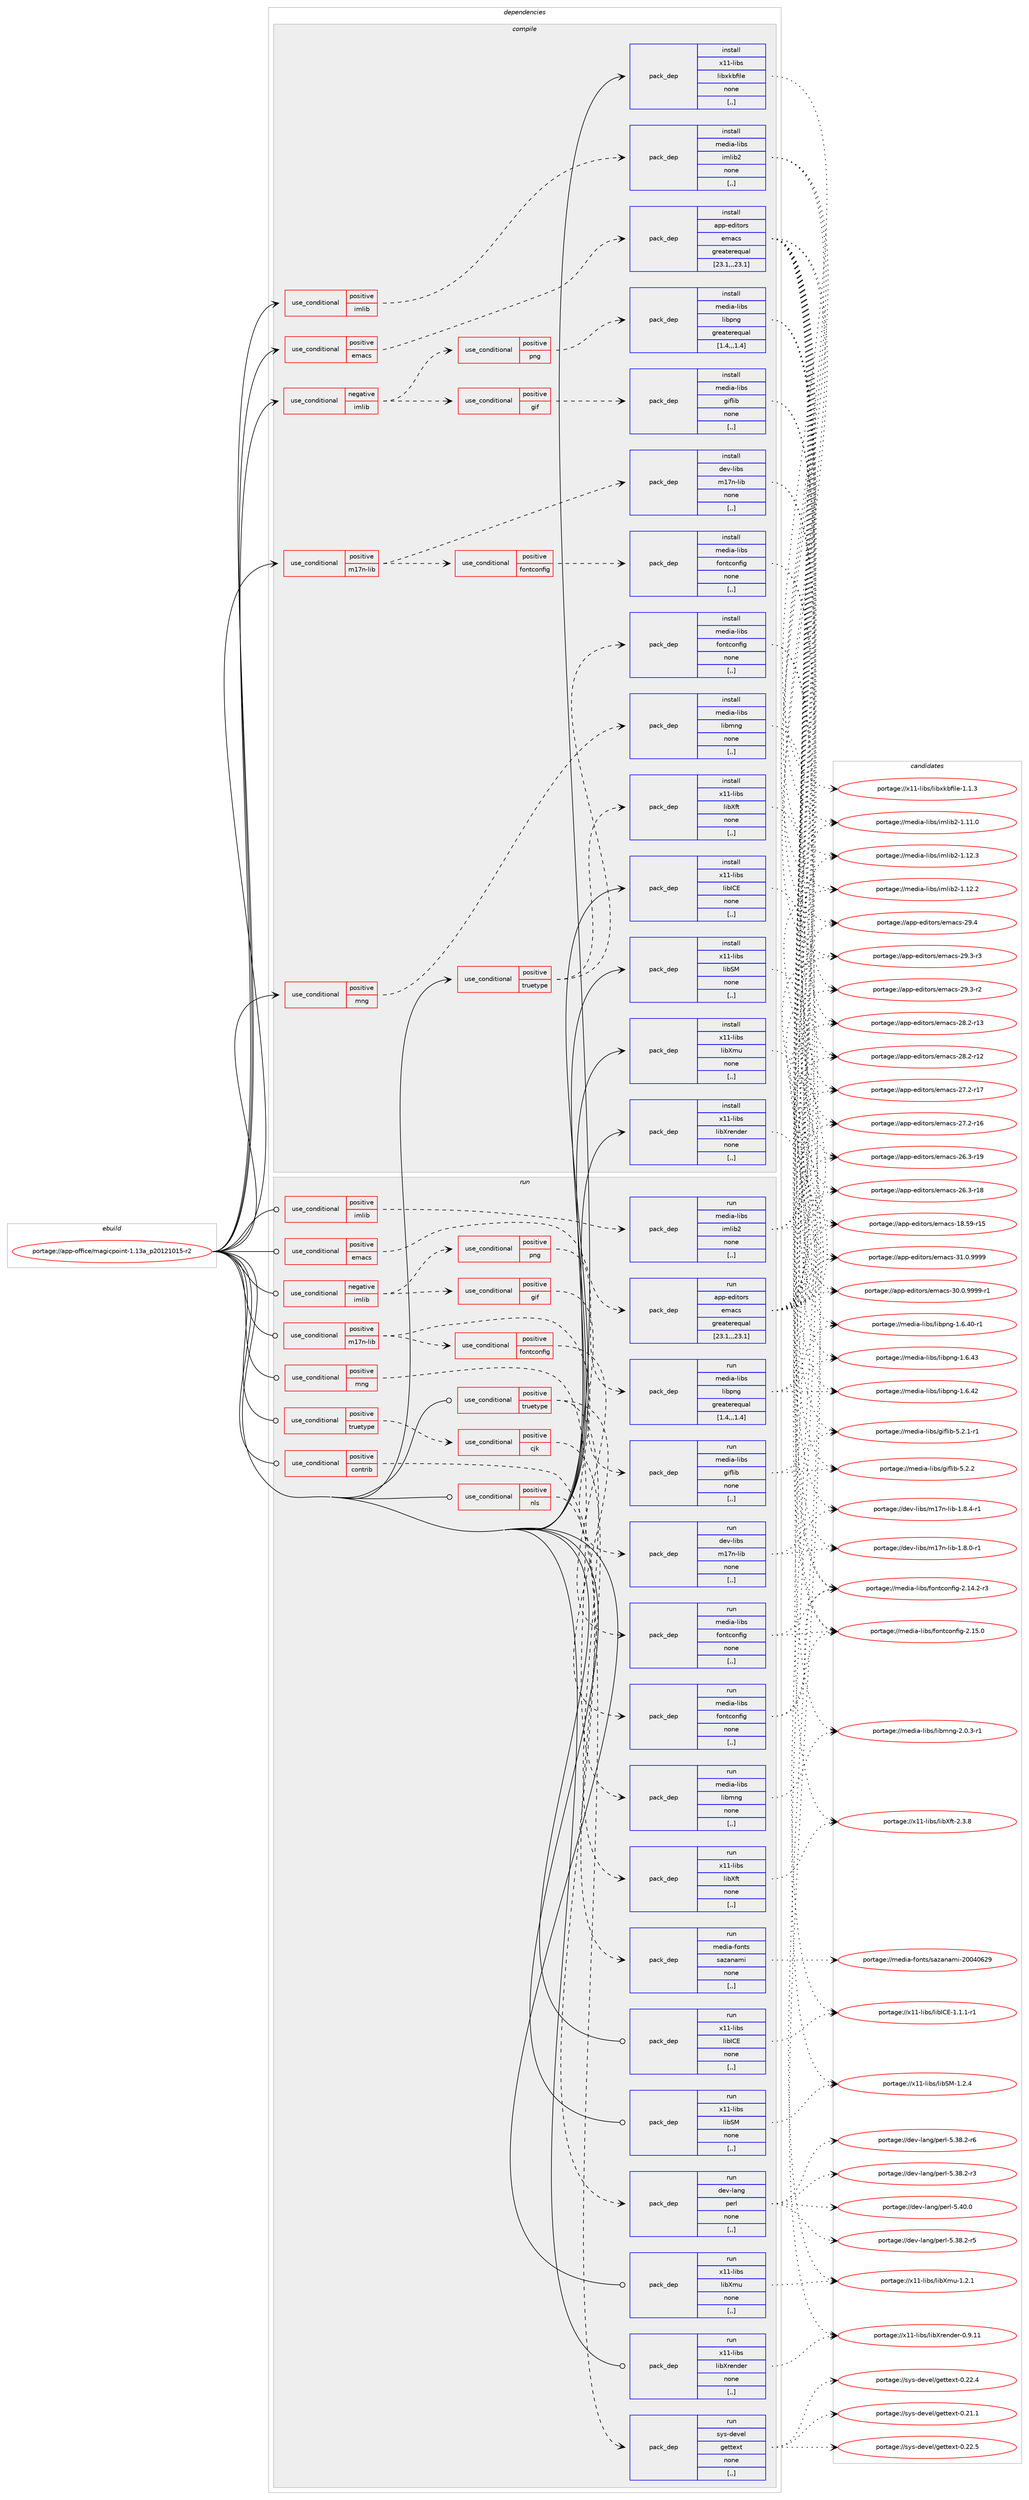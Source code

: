digraph prolog {

# *************
# Graph options
# *************

newrank=true;
concentrate=true;
compound=true;
graph [rankdir=LR,fontname=Helvetica,fontsize=10,ranksep=1.5];#, ranksep=2.5, nodesep=0.2];
edge  [arrowhead=vee];
node  [fontname=Helvetica,fontsize=10];

# **********
# The ebuild
# **********

subgraph cluster_leftcol {
color=gray;
label=<<i>ebuild</i>>;
id [label="portage://app-office/magicpoint-1.13a_p20121015-r2", color=red, width=4, href="../app-office/magicpoint-1.13a_p20121015-r2.svg"];
}

# ****************
# The dependencies
# ****************

subgraph cluster_midcol {
color=gray;
label=<<i>dependencies</i>>;
subgraph cluster_compile {
fillcolor="#eeeeee";
style=filled;
label=<<i>compile</i>>;
subgraph cond13844 {
dependency49095 [label=<<TABLE BORDER="0" CELLBORDER="1" CELLSPACING="0" CELLPADDING="4"><TR><TD ROWSPAN="3" CELLPADDING="10">use_conditional</TD></TR><TR><TD>negative</TD></TR><TR><TD>imlib</TD></TR></TABLE>>, shape=none, color=red];
subgraph cond13845 {
dependency49096 [label=<<TABLE BORDER="0" CELLBORDER="1" CELLSPACING="0" CELLPADDING="4"><TR><TD ROWSPAN="3" CELLPADDING="10">use_conditional</TD></TR><TR><TD>positive</TD></TR><TR><TD>gif</TD></TR></TABLE>>, shape=none, color=red];
subgraph pack34811 {
dependency49097 [label=<<TABLE BORDER="0" CELLBORDER="1" CELLSPACING="0" CELLPADDING="4" WIDTH="220"><TR><TD ROWSPAN="6" CELLPADDING="30">pack_dep</TD></TR><TR><TD WIDTH="110">install</TD></TR><TR><TD>media-libs</TD></TR><TR><TD>giflib</TD></TR><TR><TD>none</TD></TR><TR><TD>[,,]</TD></TR></TABLE>>, shape=none, color=blue];
}
dependency49096:e -> dependency49097:w [weight=20,style="dashed",arrowhead="vee"];
}
dependency49095:e -> dependency49096:w [weight=20,style="dashed",arrowhead="vee"];
subgraph cond13846 {
dependency49098 [label=<<TABLE BORDER="0" CELLBORDER="1" CELLSPACING="0" CELLPADDING="4"><TR><TD ROWSPAN="3" CELLPADDING="10">use_conditional</TD></TR><TR><TD>positive</TD></TR><TR><TD>png</TD></TR></TABLE>>, shape=none, color=red];
subgraph pack34812 {
dependency49099 [label=<<TABLE BORDER="0" CELLBORDER="1" CELLSPACING="0" CELLPADDING="4" WIDTH="220"><TR><TD ROWSPAN="6" CELLPADDING="30">pack_dep</TD></TR><TR><TD WIDTH="110">install</TD></TR><TR><TD>media-libs</TD></TR><TR><TD>libpng</TD></TR><TR><TD>greaterequal</TD></TR><TR><TD>[1.4,,,1.4]</TD></TR></TABLE>>, shape=none, color=blue];
}
dependency49098:e -> dependency49099:w [weight=20,style="dashed",arrowhead="vee"];
}
dependency49095:e -> dependency49098:w [weight=20,style="dashed",arrowhead="vee"];
}
id:e -> dependency49095:w [weight=20,style="solid",arrowhead="vee"];
subgraph cond13847 {
dependency49100 [label=<<TABLE BORDER="0" CELLBORDER="1" CELLSPACING="0" CELLPADDING="4"><TR><TD ROWSPAN="3" CELLPADDING="10">use_conditional</TD></TR><TR><TD>positive</TD></TR><TR><TD>emacs</TD></TR></TABLE>>, shape=none, color=red];
subgraph pack34813 {
dependency49101 [label=<<TABLE BORDER="0" CELLBORDER="1" CELLSPACING="0" CELLPADDING="4" WIDTH="220"><TR><TD ROWSPAN="6" CELLPADDING="30">pack_dep</TD></TR><TR><TD WIDTH="110">install</TD></TR><TR><TD>app-editors</TD></TR><TR><TD>emacs</TD></TR><TR><TD>greaterequal</TD></TR><TR><TD>[23.1,,,23.1]</TD></TR></TABLE>>, shape=none, color=blue];
}
dependency49100:e -> dependency49101:w [weight=20,style="dashed",arrowhead="vee"];
}
id:e -> dependency49100:w [weight=20,style="solid",arrowhead="vee"];
subgraph cond13848 {
dependency49102 [label=<<TABLE BORDER="0" CELLBORDER="1" CELLSPACING="0" CELLPADDING="4"><TR><TD ROWSPAN="3" CELLPADDING="10">use_conditional</TD></TR><TR><TD>positive</TD></TR><TR><TD>imlib</TD></TR></TABLE>>, shape=none, color=red];
subgraph pack34814 {
dependency49103 [label=<<TABLE BORDER="0" CELLBORDER="1" CELLSPACING="0" CELLPADDING="4" WIDTH="220"><TR><TD ROWSPAN="6" CELLPADDING="30">pack_dep</TD></TR><TR><TD WIDTH="110">install</TD></TR><TR><TD>media-libs</TD></TR><TR><TD>imlib2</TD></TR><TR><TD>none</TD></TR><TR><TD>[,,]</TD></TR></TABLE>>, shape=none, color=blue];
}
dependency49102:e -> dependency49103:w [weight=20,style="dashed",arrowhead="vee"];
}
id:e -> dependency49102:w [weight=20,style="solid",arrowhead="vee"];
subgraph cond13849 {
dependency49104 [label=<<TABLE BORDER="0" CELLBORDER="1" CELLSPACING="0" CELLPADDING="4"><TR><TD ROWSPAN="3" CELLPADDING="10">use_conditional</TD></TR><TR><TD>positive</TD></TR><TR><TD>m17n-lib</TD></TR></TABLE>>, shape=none, color=red];
subgraph pack34815 {
dependency49105 [label=<<TABLE BORDER="0" CELLBORDER="1" CELLSPACING="0" CELLPADDING="4" WIDTH="220"><TR><TD ROWSPAN="6" CELLPADDING="30">pack_dep</TD></TR><TR><TD WIDTH="110">install</TD></TR><TR><TD>dev-libs</TD></TR><TR><TD>m17n-lib</TD></TR><TR><TD>none</TD></TR><TR><TD>[,,]</TD></TR></TABLE>>, shape=none, color=blue];
}
dependency49104:e -> dependency49105:w [weight=20,style="dashed",arrowhead="vee"];
subgraph cond13850 {
dependency49106 [label=<<TABLE BORDER="0" CELLBORDER="1" CELLSPACING="0" CELLPADDING="4"><TR><TD ROWSPAN="3" CELLPADDING="10">use_conditional</TD></TR><TR><TD>positive</TD></TR><TR><TD>fontconfig</TD></TR></TABLE>>, shape=none, color=red];
subgraph pack34816 {
dependency49107 [label=<<TABLE BORDER="0" CELLBORDER="1" CELLSPACING="0" CELLPADDING="4" WIDTH="220"><TR><TD ROWSPAN="6" CELLPADDING="30">pack_dep</TD></TR><TR><TD WIDTH="110">install</TD></TR><TR><TD>media-libs</TD></TR><TR><TD>fontconfig</TD></TR><TR><TD>none</TD></TR><TR><TD>[,,]</TD></TR></TABLE>>, shape=none, color=blue];
}
dependency49106:e -> dependency49107:w [weight=20,style="dashed",arrowhead="vee"];
}
dependency49104:e -> dependency49106:w [weight=20,style="dashed",arrowhead="vee"];
}
id:e -> dependency49104:w [weight=20,style="solid",arrowhead="vee"];
subgraph cond13851 {
dependency49108 [label=<<TABLE BORDER="0" CELLBORDER="1" CELLSPACING="0" CELLPADDING="4"><TR><TD ROWSPAN="3" CELLPADDING="10">use_conditional</TD></TR><TR><TD>positive</TD></TR><TR><TD>mng</TD></TR></TABLE>>, shape=none, color=red];
subgraph pack34817 {
dependency49109 [label=<<TABLE BORDER="0" CELLBORDER="1" CELLSPACING="0" CELLPADDING="4" WIDTH="220"><TR><TD ROWSPAN="6" CELLPADDING="30">pack_dep</TD></TR><TR><TD WIDTH="110">install</TD></TR><TR><TD>media-libs</TD></TR><TR><TD>libmng</TD></TR><TR><TD>none</TD></TR><TR><TD>[,,]</TD></TR></TABLE>>, shape=none, color=blue];
}
dependency49108:e -> dependency49109:w [weight=20,style="dashed",arrowhead="vee"];
}
id:e -> dependency49108:w [weight=20,style="solid",arrowhead="vee"];
subgraph cond13852 {
dependency49110 [label=<<TABLE BORDER="0" CELLBORDER="1" CELLSPACING="0" CELLPADDING="4"><TR><TD ROWSPAN="3" CELLPADDING="10">use_conditional</TD></TR><TR><TD>positive</TD></TR><TR><TD>truetype</TD></TR></TABLE>>, shape=none, color=red];
subgraph pack34818 {
dependency49111 [label=<<TABLE BORDER="0" CELLBORDER="1" CELLSPACING="0" CELLPADDING="4" WIDTH="220"><TR><TD ROWSPAN="6" CELLPADDING="30">pack_dep</TD></TR><TR><TD WIDTH="110">install</TD></TR><TR><TD>x11-libs</TD></TR><TR><TD>libXft</TD></TR><TR><TD>none</TD></TR><TR><TD>[,,]</TD></TR></TABLE>>, shape=none, color=blue];
}
dependency49110:e -> dependency49111:w [weight=20,style="dashed",arrowhead="vee"];
subgraph pack34819 {
dependency49112 [label=<<TABLE BORDER="0" CELLBORDER="1" CELLSPACING="0" CELLPADDING="4" WIDTH="220"><TR><TD ROWSPAN="6" CELLPADDING="30">pack_dep</TD></TR><TR><TD WIDTH="110">install</TD></TR><TR><TD>media-libs</TD></TR><TR><TD>fontconfig</TD></TR><TR><TD>none</TD></TR><TR><TD>[,,]</TD></TR></TABLE>>, shape=none, color=blue];
}
dependency49110:e -> dependency49112:w [weight=20,style="dashed",arrowhead="vee"];
}
id:e -> dependency49110:w [weight=20,style="solid",arrowhead="vee"];
subgraph pack34820 {
dependency49113 [label=<<TABLE BORDER="0" CELLBORDER="1" CELLSPACING="0" CELLPADDING="4" WIDTH="220"><TR><TD ROWSPAN="6" CELLPADDING="30">pack_dep</TD></TR><TR><TD WIDTH="110">install</TD></TR><TR><TD>x11-libs</TD></TR><TR><TD>libICE</TD></TR><TR><TD>none</TD></TR><TR><TD>[,,]</TD></TR></TABLE>>, shape=none, color=blue];
}
id:e -> dependency49113:w [weight=20,style="solid",arrowhead="vee"];
subgraph pack34821 {
dependency49114 [label=<<TABLE BORDER="0" CELLBORDER="1" CELLSPACING="0" CELLPADDING="4" WIDTH="220"><TR><TD ROWSPAN="6" CELLPADDING="30">pack_dep</TD></TR><TR><TD WIDTH="110">install</TD></TR><TR><TD>x11-libs</TD></TR><TR><TD>libSM</TD></TR><TR><TD>none</TD></TR><TR><TD>[,,]</TD></TR></TABLE>>, shape=none, color=blue];
}
id:e -> dependency49114:w [weight=20,style="solid",arrowhead="vee"];
subgraph pack34822 {
dependency49115 [label=<<TABLE BORDER="0" CELLBORDER="1" CELLSPACING="0" CELLPADDING="4" WIDTH="220"><TR><TD ROWSPAN="6" CELLPADDING="30">pack_dep</TD></TR><TR><TD WIDTH="110">install</TD></TR><TR><TD>x11-libs</TD></TR><TR><TD>libXmu</TD></TR><TR><TD>none</TD></TR><TR><TD>[,,]</TD></TR></TABLE>>, shape=none, color=blue];
}
id:e -> dependency49115:w [weight=20,style="solid",arrowhead="vee"];
subgraph pack34823 {
dependency49116 [label=<<TABLE BORDER="0" CELLBORDER="1" CELLSPACING="0" CELLPADDING="4" WIDTH="220"><TR><TD ROWSPAN="6" CELLPADDING="30">pack_dep</TD></TR><TR><TD WIDTH="110">install</TD></TR><TR><TD>x11-libs</TD></TR><TR><TD>libXrender</TD></TR><TR><TD>none</TD></TR><TR><TD>[,,]</TD></TR></TABLE>>, shape=none, color=blue];
}
id:e -> dependency49116:w [weight=20,style="solid",arrowhead="vee"];
subgraph pack34824 {
dependency49117 [label=<<TABLE BORDER="0" CELLBORDER="1" CELLSPACING="0" CELLPADDING="4" WIDTH="220"><TR><TD ROWSPAN="6" CELLPADDING="30">pack_dep</TD></TR><TR><TD WIDTH="110">install</TD></TR><TR><TD>x11-libs</TD></TR><TR><TD>libxkbfile</TD></TR><TR><TD>none</TD></TR><TR><TD>[,,]</TD></TR></TABLE>>, shape=none, color=blue];
}
id:e -> dependency49117:w [weight=20,style="solid",arrowhead="vee"];
}
subgraph cluster_compileandrun {
fillcolor="#eeeeee";
style=filled;
label=<<i>compile and run</i>>;
}
subgraph cluster_run {
fillcolor="#eeeeee";
style=filled;
label=<<i>run</i>>;
subgraph cond13853 {
dependency49118 [label=<<TABLE BORDER="0" CELLBORDER="1" CELLSPACING="0" CELLPADDING="4"><TR><TD ROWSPAN="3" CELLPADDING="10">use_conditional</TD></TR><TR><TD>negative</TD></TR><TR><TD>imlib</TD></TR></TABLE>>, shape=none, color=red];
subgraph cond13854 {
dependency49119 [label=<<TABLE BORDER="0" CELLBORDER="1" CELLSPACING="0" CELLPADDING="4"><TR><TD ROWSPAN="3" CELLPADDING="10">use_conditional</TD></TR><TR><TD>positive</TD></TR><TR><TD>gif</TD></TR></TABLE>>, shape=none, color=red];
subgraph pack34825 {
dependency49120 [label=<<TABLE BORDER="0" CELLBORDER="1" CELLSPACING="0" CELLPADDING="4" WIDTH="220"><TR><TD ROWSPAN="6" CELLPADDING="30">pack_dep</TD></TR><TR><TD WIDTH="110">run</TD></TR><TR><TD>media-libs</TD></TR><TR><TD>giflib</TD></TR><TR><TD>none</TD></TR><TR><TD>[,,]</TD></TR></TABLE>>, shape=none, color=blue];
}
dependency49119:e -> dependency49120:w [weight=20,style="dashed",arrowhead="vee"];
}
dependency49118:e -> dependency49119:w [weight=20,style="dashed",arrowhead="vee"];
subgraph cond13855 {
dependency49121 [label=<<TABLE BORDER="0" CELLBORDER="1" CELLSPACING="0" CELLPADDING="4"><TR><TD ROWSPAN="3" CELLPADDING="10">use_conditional</TD></TR><TR><TD>positive</TD></TR><TR><TD>png</TD></TR></TABLE>>, shape=none, color=red];
subgraph pack34826 {
dependency49122 [label=<<TABLE BORDER="0" CELLBORDER="1" CELLSPACING="0" CELLPADDING="4" WIDTH="220"><TR><TD ROWSPAN="6" CELLPADDING="30">pack_dep</TD></TR><TR><TD WIDTH="110">run</TD></TR><TR><TD>media-libs</TD></TR><TR><TD>libpng</TD></TR><TR><TD>greaterequal</TD></TR><TR><TD>[1.4,,,1.4]</TD></TR></TABLE>>, shape=none, color=blue];
}
dependency49121:e -> dependency49122:w [weight=20,style="dashed",arrowhead="vee"];
}
dependency49118:e -> dependency49121:w [weight=20,style="dashed",arrowhead="vee"];
}
id:e -> dependency49118:w [weight=20,style="solid",arrowhead="odot"];
subgraph cond13856 {
dependency49123 [label=<<TABLE BORDER="0" CELLBORDER="1" CELLSPACING="0" CELLPADDING="4"><TR><TD ROWSPAN="3" CELLPADDING="10">use_conditional</TD></TR><TR><TD>positive</TD></TR><TR><TD>contrib</TD></TR></TABLE>>, shape=none, color=red];
subgraph pack34827 {
dependency49124 [label=<<TABLE BORDER="0" CELLBORDER="1" CELLSPACING="0" CELLPADDING="4" WIDTH="220"><TR><TD ROWSPAN="6" CELLPADDING="30">pack_dep</TD></TR><TR><TD WIDTH="110">run</TD></TR><TR><TD>dev-lang</TD></TR><TR><TD>perl</TD></TR><TR><TD>none</TD></TR><TR><TD>[,,]</TD></TR></TABLE>>, shape=none, color=blue];
}
dependency49123:e -> dependency49124:w [weight=20,style="dashed",arrowhead="vee"];
}
id:e -> dependency49123:w [weight=20,style="solid",arrowhead="odot"];
subgraph cond13857 {
dependency49125 [label=<<TABLE BORDER="0" CELLBORDER="1" CELLSPACING="0" CELLPADDING="4"><TR><TD ROWSPAN="3" CELLPADDING="10">use_conditional</TD></TR><TR><TD>positive</TD></TR><TR><TD>emacs</TD></TR></TABLE>>, shape=none, color=red];
subgraph pack34828 {
dependency49126 [label=<<TABLE BORDER="0" CELLBORDER="1" CELLSPACING="0" CELLPADDING="4" WIDTH="220"><TR><TD ROWSPAN="6" CELLPADDING="30">pack_dep</TD></TR><TR><TD WIDTH="110">run</TD></TR><TR><TD>app-editors</TD></TR><TR><TD>emacs</TD></TR><TR><TD>greaterequal</TD></TR><TR><TD>[23.1,,,23.1]</TD></TR></TABLE>>, shape=none, color=blue];
}
dependency49125:e -> dependency49126:w [weight=20,style="dashed",arrowhead="vee"];
}
id:e -> dependency49125:w [weight=20,style="solid",arrowhead="odot"];
subgraph cond13858 {
dependency49127 [label=<<TABLE BORDER="0" CELLBORDER="1" CELLSPACING="0" CELLPADDING="4"><TR><TD ROWSPAN="3" CELLPADDING="10">use_conditional</TD></TR><TR><TD>positive</TD></TR><TR><TD>imlib</TD></TR></TABLE>>, shape=none, color=red];
subgraph pack34829 {
dependency49128 [label=<<TABLE BORDER="0" CELLBORDER="1" CELLSPACING="0" CELLPADDING="4" WIDTH="220"><TR><TD ROWSPAN="6" CELLPADDING="30">pack_dep</TD></TR><TR><TD WIDTH="110">run</TD></TR><TR><TD>media-libs</TD></TR><TR><TD>imlib2</TD></TR><TR><TD>none</TD></TR><TR><TD>[,,]</TD></TR></TABLE>>, shape=none, color=blue];
}
dependency49127:e -> dependency49128:w [weight=20,style="dashed",arrowhead="vee"];
}
id:e -> dependency49127:w [weight=20,style="solid",arrowhead="odot"];
subgraph cond13859 {
dependency49129 [label=<<TABLE BORDER="0" CELLBORDER="1" CELLSPACING="0" CELLPADDING="4"><TR><TD ROWSPAN="3" CELLPADDING="10">use_conditional</TD></TR><TR><TD>positive</TD></TR><TR><TD>m17n-lib</TD></TR></TABLE>>, shape=none, color=red];
subgraph pack34830 {
dependency49130 [label=<<TABLE BORDER="0" CELLBORDER="1" CELLSPACING="0" CELLPADDING="4" WIDTH="220"><TR><TD ROWSPAN="6" CELLPADDING="30">pack_dep</TD></TR><TR><TD WIDTH="110">run</TD></TR><TR><TD>dev-libs</TD></TR><TR><TD>m17n-lib</TD></TR><TR><TD>none</TD></TR><TR><TD>[,,]</TD></TR></TABLE>>, shape=none, color=blue];
}
dependency49129:e -> dependency49130:w [weight=20,style="dashed",arrowhead="vee"];
subgraph cond13860 {
dependency49131 [label=<<TABLE BORDER="0" CELLBORDER="1" CELLSPACING="0" CELLPADDING="4"><TR><TD ROWSPAN="3" CELLPADDING="10">use_conditional</TD></TR><TR><TD>positive</TD></TR><TR><TD>fontconfig</TD></TR></TABLE>>, shape=none, color=red];
subgraph pack34831 {
dependency49132 [label=<<TABLE BORDER="0" CELLBORDER="1" CELLSPACING="0" CELLPADDING="4" WIDTH="220"><TR><TD ROWSPAN="6" CELLPADDING="30">pack_dep</TD></TR><TR><TD WIDTH="110">run</TD></TR><TR><TD>media-libs</TD></TR><TR><TD>fontconfig</TD></TR><TR><TD>none</TD></TR><TR><TD>[,,]</TD></TR></TABLE>>, shape=none, color=blue];
}
dependency49131:e -> dependency49132:w [weight=20,style="dashed",arrowhead="vee"];
}
dependency49129:e -> dependency49131:w [weight=20,style="dashed",arrowhead="vee"];
}
id:e -> dependency49129:w [weight=20,style="solid",arrowhead="odot"];
subgraph cond13861 {
dependency49133 [label=<<TABLE BORDER="0" CELLBORDER="1" CELLSPACING="0" CELLPADDING="4"><TR><TD ROWSPAN="3" CELLPADDING="10">use_conditional</TD></TR><TR><TD>positive</TD></TR><TR><TD>mng</TD></TR></TABLE>>, shape=none, color=red];
subgraph pack34832 {
dependency49134 [label=<<TABLE BORDER="0" CELLBORDER="1" CELLSPACING="0" CELLPADDING="4" WIDTH="220"><TR><TD ROWSPAN="6" CELLPADDING="30">pack_dep</TD></TR><TR><TD WIDTH="110">run</TD></TR><TR><TD>media-libs</TD></TR><TR><TD>libmng</TD></TR><TR><TD>none</TD></TR><TR><TD>[,,]</TD></TR></TABLE>>, shape=none, color=blue];
}
dependency49133:e -> dependency49134:w [weight=20,style="dashed",arrowhead="vee"];
}
id:e -> dependency49133:w [weight=20,style="solid",arrowhead="odot"];
subgraph cond13862 {
dependency49135 [label=<<TABLE BORDER="0" CELLBORDER="1" CELLSPACING="0" CELLPADDING="4"><TR><TD ROWSPAN="3" CELLPADDING="10">use_conditional</TD></TR><TR><TD>positive</TD></TR><TR><TD>nls</TD></TR></TABLE>>, shape=none, color=red];
subgraph pack34833 {
dependency49136 [label=<<TABLE BORDER="0" CELLBORDER="1" CELLSPACING="0" CELLPADDING="4" WIDTH="220"><TR><TD ROWSPAN="6" CELLPADDING="30">pack_dep</TD></TR><TR><TD WIDTH="110">run</TD></TR><TR><TD>sys-devel</TD></TR><TR><TD>gettext</TD></TR><TR><TD>none</TD></TR><TR><TD>[,,]</TD></TR></TABLE>>, shape=none, color=blue];
}
dependency49135:e -> dependency49136:w [weight=20,style="dashed",arrowhead="vee"];
}
id:e -> dependency49135:w [weight=20,style="solid",arrowhead="odot"];
subgraph cond13863 {
dependency49137 [label=<<TABLE BORDER="0" CELLBORDER="1" CELLSPACING="0" CELLPADDING="4"><TR><TD ROWSPAN="3" CELLPADDING="10">use_conditional</TD></TR><TR><TD>positive</TD></TR><TR><TD>truetype</TD></TR></TABLE>>, shape=none, color=red];
subgraph cond13864 {
dependency49138 [label=<<TABLE BORDER="0" CELLBORDER="1" CELLSPACING="0" CELLPADDING="4"><TR><TD ROWSPAN="3" CELLPADDING="10">use_conditional</TD></TR><TR><TD>positive</TD></TR><TR><TD>cjk</TD></TR></TABLE>>, shape=none, color=red];
subgraph pack34834 {
dependency49139 [label=<<TABLE BORDER="0" CELLBORDER="1" CELLSPACING="0" CELLPADDING="4" WIDTH="220"><TR><TD ROWSPAN="6" CELLPADDING="30">pack_dep</TD></TR><TR><TD WIDTH="110">run</TD></TR><TR><TD>media-fonts</TD></TR><TR><TD>sazanami</TD></TR><TR><TD>none</TD></TR><TR><TD>[,,]</TD></TR></TABLE>>, shape=none, color=blue];
}
dependency49138:e -> dependency49139:w [weight=20,style="dashed",arrowhead="vee"];
}
dependency49137:e -> dependency49138:w [weight=20,style="dashed",arrowhead="vee"];
}
id:e -> dependency49137:w [weight=20,style="solid",arrowhead="odot"];
subgraph cond13865 {
dependency49140 [label=<<TABLE BORDER="0" CELLBORDER="1" CELLSPACING="0" CELLPADDING="4"><TR><TD ROWSPAN="3" CELLPADDING="10">use_conditional</TD></TR><TR><TD>positive</TD></TR><TR><TD>truetype</TD></TR></TABLE>>, shape=none, color=red];
subgraph pack34835 {
dependency49141 [label=<<TABLE BORDER="0" CELLBORDER="1" CELLSPACING="0" CELLPADDING="4" WIDTH="220"><TR><TD ROWSPAN="6" CELLPADDING="30">pack_dep</TD></TR><TR><TD WIDTH="110">run</TD></TR><TR><TD>x11-libs</TD></TR><TR><TD>libXft</TD></TR><TR><TD>none</TD></TR><TR><TD>[,,]</TD></TR></TABLE>>, shape=none, color=blue];
}
dependency49140:e -> dependency49141:w [weight=20,style="dashed",arrowhead="vee"];
subgraph pack34836 {
dependency49142 [label=<<TABLE BORDER="0" CELLBORDER="1" CELLSPACING="0" CELLPADDING="4" WIDTH="220"><TR><TD ROWSPAN="6" CELLPADDING="30">pack_dep</TD></TR><TR><TD WIDTH="110">run</TD></TR><TR><TD>media-libs</TD></TR><TR><TD>fontconfig</TD></TR><TR><TD>none</TD></TR><TR><TD>[,,]</TD></TR></TABLE>>, shape=none, color=blue];
}
dependency49140:e -> dependency49142:w [weight=20,style="dashed",arrowhead="vee"];
}
id:e -> dependency49140:w [weight=20,style="solid",arrowhead="odot"];
subgraph pack34837 {
dependency49143 [label=<<TABLE BORDER="0" CELLBORDER="1" CELLSPACING="0" CELLPADDING="4" WIDTH="220"><TR><TD ROWSPAN="6" CELLPADDING="30">pack_dep</TD></TR><TR><TD WIDTH="110">run</TD></TR><TR><TD>x11-libs</TD></TR><TR><TD>libICE</TD></TR><TR><TD>none</TD></TR><TR><TD>[,,]</TD></TR></TABLE>>, shape=none, color=blue];
}
id:e -> dependency49143:w [weight=20,style="solid",arrowhead="odot"];
subgraph pack34838 {
dependency49144 [label=<<TABLE BORDER="0" CELLBORDER="1" CELLSPACING="0" CELLPADDING="4" WIDTH="220"><TR><TD ROWSPAN="6" CELLPADDING="30">pack_dep</TD></TR><TR><TD WIDTH="110">run</TD></TR><TR><TD>x11-libs</TD></TR><TR><TD>libSM</TD></TR><TR><TD>none</TD></TR><TR><TD>[,,]</TD></TR></TABLE>>, shape=none, color=blue];
}
id:e -> dependency49144:w [weight=20,style="solid",arrowhead="odot"];
subgraph pack34839 {
dependency49145 [label=<<TABLE BORDER="0" CELLBORDER="1" CELLSPACING="0" CELLPADDING="4" WIDTH="220"><TR><TD ROWSPAN="6" CELLPADDING="30">pack_dep</TD></TR><TR><TD WIDTH="110">run</TD></TR><TR><TD>x11-libs</TD></TR><TR><TD>libXmu</TD></TR><TR><TD>none</TD></TR><TR><TD>[,,]</TD></TR></TABLE>>, shape=none, color=blue];
}
id:e -> dependency49145:w [weight=20,style="solid",arrowhead="odot"];
subgraph pack34840 {
dependency49146 [label=<<TABLE BORDER="0" CELLBORDER="1" CELLSPACING="0" CELLPADDING="4" WIDTH="220"><TR><TD ROWSPAN="6" CELLPADDING="30">pack_dep</TD></TR><TR><TD WIDTH="110">run</TD></TR><TR><TD>x11-libs</TD></TR><TR><TD>libXrender</TD></TR><TR><TD>none</TD></TR><TR><TD>[,,]</TD></TR></TABLE>>, shape=none, color=blue];
}
id:e -> dependency49146:w [weight=20,style="solid",arrowhead="odot"];
}
}

# **************
# The candidates
# **************

subgraph cluster_choices {
rank=same;
color=gray;
label=<<i>candidates</i>>;

subgraph choice34811 {
color=black;
nodesep=1;
choice1091011001059745108105981154710310510210810598455346504650 [label="portage://media-libs/giflib-5.2.2", color=red, width=4,href="../media-libs/giflib-5.2.2.svg"];
choice10910110010597451081059811547103105102108105984553465046494511449 [label="portage://media-libs/giflib-5.2.1-r1", color=red, width=4,href="../media-libs/giflib-5.2.1-r1.svg"];
dependency49097:e -> choice1091011001059745108105981154710310510210810598455346504650:w [style=dotted,weight="100"];
dependency49097:e -> choice10910110010597451081059811547103105102108105984553465046494511449:w [style=dotted,weight="100"];
}
subgraph choice34812 {
color=black;
nodesep=1;
choice109101100105974510810598115471081059811211010345494654465251 [label="portage://media-libs/libpng-1.6.43", color=red, width=4,href="../media-libs/libpng-1.6.43.svg"];
choice109101100105974510810598115471081059811211010345494654465250 [label="portage://media-libs/libpng-1.6.42", color=red, width=4,href="../media-libs/libpng-1.6.42.svg"];
choice1091011001059745108105981154710810598112110103454946544652484511449 [label="portage://media-libs/libpng-1.6.40-r1", color=red, width=4,href="../media-libs/libpng-1.6.40-r1.svg"];
dependency49099:e -> choice109101100105974510810598115471081059811211010345494654465251:w [style=dotted,weight="100"];
dependency49099:e -> choice109101100105974510810598115471081059811211010345494654465250:w [style=dotted,weight="100"];
dependency49099:e -> choice1091011001059745108105981154710810598112110103454946544652484511449:w [style=dotted,weight="100"];
}
subgraph choice34813 {
color=black;
nodesep=1;
choice971121124510110010511611111411547101109979911545514946484657575757 [label="portage://app-editors/emacs-31.0.9999", color=red, width=4,href="../app-editors/emacs-31.0.9999.svg"];
choice9711211245101100105116111114115471011099799115455148464846575757574511449 [label="portage://app-editors/emacs-30.0.9999-r1", color=red, width=4,href="../app-editors/emacs-30.0.9999-r1.svg"];
choice97112112451011001051161111141154710110997991154550574652 [label="portage://app-editors/emacs-29.4", color=red, width=4,href="../app-editors/emacs-29.4.svg"];
choice971121124510110010511611111411547101109979911545505746514511451 [label="portage://app-editors/emacs-29.3-r3", color=red, width=4,href="../app-editors/emacs-29.3-r3.svg"];
choice971121124510110010511611111411547101109979911545505746514511450 [label="portage://app-editors/emacs-29.3-r2", color=red, width=4,href="../app-editors/emacs-29.3-r2.svg"];
choice97112112451011001051161111141154710110997991154550564650451144951 [label="portage://app-editors/emacs-28.2-r13", color=red, width=4,href="../app-editors/emacs-28.2-r13.svg"];
choice97112112451011001051161111141154710110997991154550564650451144950 [label="portage://app-editors/emacs-28.2-r12", color=red, width=4,href="../app-editors/emacs-28.2-r12.svg"];
choice97112112451011001051161111141154710110997991154550554650451144955 [label="portage://app-editors/emacs-27.2-r17", color=red, width=4,href="../app-editors/emacs-27.2-r17.svg"];
choice97112112451011001051161111141154710110997991154550554650451144954 [label="portage://app-editors/emacs-27.2-r16", color=red, width=4,href="../app-editors/emacs-27.2-r16.svg"];
choice97112112451011001051161111141154710110997991154550544651451144957 [label="portage://app-editors/emacs-26.3-r19", color=red, width=4,href="../app-editors/emacs-26.3-r19.svg"];
choice97112112451011001051161111141154710110997991154550544651451144956 [label="portage://app-editors/emacs-26.3-r18", color=red, width=4,href="../app-editors/emacs-26.3-r18.svg"];
choice9711211245101100105116111114115471011099799115454956465357451144953 [label="portage://app-editors/emacs-18.59-r15", color=red, width=4,href="../app-editors/emacs-18.59-r15.svg"];
dependency49101:e -> choice971121124510110010511611111411547101109979911545514946484657575757:w [style=dotted,weight="100"];
dependency49101:e -> choice9711211245101100105116111114115471011099799115455148464846575757574511449:w [style=dotted,weight="100"];
dependency49101:e -> choice97112112451011001051161111141154710110997991154550574652:w [style=dotted,weight="100"];
dependency49101:e -> choice971121124510110010511611111411547101109979911545505746514511451:w [style=dotted,weight="100"];
dependency49101:e -> choice971121124510110010511611111411547101109979911545505746514511450:w [style=dotted,weight="100"];
dependency49101:e -> choice97112112451011001051161111141154710110997991154550564650451144951:w [style=dotted,weight="100"];
dependency49101:e -> choice97112112451011001051161111141154710110997991154550564650451144950:w [style=dotted,weight="100"];
dependency49101:e -> choice97112112451011001051161111141154710110997991154550554650451144955:w [style=dotted,weight="100"];
dependency49101:e -> choice97112112451011001051161111141154710110997991154550554650451144954:w [style=dotted,weight="100"];
dependency49101:e -> choice97112112451011001051161111141154710110997991154550544651451144957:w [style=dotted,weight="100"];
dependency49101:e -> choice97112112451011001051161111141154710110997991154550544651451144956:w [style=dotted,weight="100"];
dependency49101:e -> choice9711211245101100105116111114115471011099799115454956465357451144953:w [style=dotted,weight="100"];
}
subgraph choice34814 {
color=black;
nodesep=1;
choice10910110010597451081059811547105109108105985045494649504651 [label="portage://media-libs/imlib2-1.12.3", color=red, width=4,href="../media-libs/imlib2-1.12.3.svg"];
choice10910110010597451081059811547105109108105985045494649504650 [label="portage://media-libs/imlib2-1.12.2", color=red, width=4,href="../media-libs/imlib2-1.12.2.svg"];
choice10910110010597451081059811547105109108105985045494649494648 [label="portage://media-libs/imlib2-1.11.0", color=red, width=4,href="../media-libs/imlib2-1.11.0.svg"];
dependency49103:e -> choice10910110010597451081059811547105109108105985045494649504651:w [style=dotted,weight="100"];
dependency49103:e -> choice10910110010597451081059811547105109108105985045494649504650:w [style=dotted,weight="100"];
dependency49103:e -> choice10910110010597451081059811547105109108105985045494649494648:w [style=dotted,weight="100"];
}
subgraph choice34815 {
color=black;
nodesep=1;
choice100101118451081059811547109495511045108105984549465646524511449 [label="portage://dev-libs/m17n-lib-1.8.4-r1", color=red, width=4,href="../dev-libs/m17n-lib-1.8.4-r1.svg"];
choice100101118451081059811547109495511045108105984549465646484511449 [label="portage://dev-libs/m17n-lib-1.8.0-r1", color=red, width=4,href="../dev-libs/m17n-lib-1.8.0-r1.svg"];
dependency49105:e -> choice100101118451081059811547109495511045108105984549465646524511449:w [style=dotted,weight="100"];
dependency49105:e -> choice100101118451081059811547109495511045108105984549465646484511449:w [style=dotted,weight="100"];
}
subgraph choice34816 {
color=black;
nodesep=1;
choice109101100105974510810598115471021111101169911111010210510345504649534648 [label="portage://media-libs/fontconfig-2.15.0", color=red, width=4,href="../media-libs/fontconfig-2.15.0.svg"];
choice1091011001059745108105981154710211111011699111110102105103455046495246504511451 [label="portage://media-libs/fontconfig-2.14.2-r3", color=red, width=4,href="../media-libs/fontconfig-2.14.2-r3.svg"];
dependency49107:e -> choice109101100105974510810598115471021111101169911111010210510345504649534648:w [style=dotted,weight="100"];
dependency49107:e -> choice1091011001059745108105981154710211111011699111110102105103455046495246504511451:w [style=dotted,weight="100"];
}
subgraph choice34817 {
color=black;
nodesep=1;
choice10910110010597451081059811547108105981091101034550464846514511449 [label="portage://media-libs/libmng-2.0.3-r1", color=red, width=4,href="../media-libs/libmng-2.0.3-r1.svg"];
dependency49109:e -> choice10910110010597451081059811547108105981091101034550464846514511449:w [style=dotted,weight="100"];
}
subgraph choice34818 {
color=black;
nodesep=1;
choice12049494510810598115471081059888102116455046514656 [label="portage://x11-libs/libXft-2.3.8", color=red, width=4,href="../x11-libs/libXft-2.3.8.svg"];
dependency49111:e -> choice12049494510810598115471081059888102116455046514656:w [style=dotted,weight="100"];
}
subgraph choice34819 {
color=black;
nodesep=1;
choice109101100105974510810598115471021111101169911111010210510345504649534648 [label="portage://media-libs/fontconfig-2.15.0", color=red, width=4,href="../media-libs/fontconfig-2.15.0.svg"];
choice1091011001059745108105981154710211111011699111110102105103455046495246504511451 [label="portage://media-libs/fontconfig-2.14.2-r3", color=red, width=4,href="../media-libs/fontconfig-2.14.2-r3.svg"];
dependency49112:e -> choice109101100105974510810598115471021111101169911111010210510345504649534648:w [style=dotted,weight="100"];
dependency49112:e -> choice1091011001059745108105981154710211111011699111110102105103455046495246504511451:w [style=dotted,weight="100"];
}
subgraph choice34820 {
color=black;
nodesep=1;
choice1204949451081059811547108105987367694549464946494511449 [label="portage://x11-libs/libICE-1.1.1-r1", color=red, width=4,href="../x11-libs/libICE-1.1.1-r1.svg"];
dependency49113:e -> choice1204949451081059811547108105987367694549464946494511449:w [style=dotted,weight="100"];
}
subgraph choice34821 {
color=black;
nodesep=1;
choice1204949451081059811547108105988377454946504652 [label="portage://x11-libs/libSM-1.2.4", color=red, width=4,href="../x11-libs/libSM-1.2.4.svg"];
dependency49114:e -> choice1204949451081059811547108105988377454946504652:w [style=dotted,weight="100"];
}
subgraph choice34822 {
color=black;
nodesep=1;
choice12049494510810598115471081059888109117454946504649 [label="portage://x11-libs/libXmu-1.2.1", color=red, width=4,href="../x11-libs/libXmu-1.2.1.svg"];
dependency49115:e -> choice12049494510810598115471081059888109117454946504649:w [style=dotted,weight="100"];
}
subgraph choice34823 {
color=black;
nodesep=1;
choice1204949451081059811547108105988811410111010010111445484657464949 [label="portage://x11-libs/libXrender-0.9.11", color=red, width=4,href="../x11-libs/libXrender-0.9.11.svg"];
dependency49116:e -> choice1204949451081059811547108105988811410111010010111445484657464949:w [style=dotted,weight="100"];
}
subgraph choice34824 {
color=black;
nodesep=1;
choice12049494510810598115471081059812010798102105108101454946494651 [label="portage://x11-libs/libxkbfile-1.1.3", color=red, width=4,href="../x11-libs/libxkbfile-1.1.3.svg"];
dependency49117:e -> choice12049494510810598115471081059812010798102105108101454946494651:w [style=dotted,weight="100"];
}
subgraph choice34825 {
color=black;
nodesep=1;
choice1091011001059745108105981154710310510210810598455346504650 [label="portage://media-libs/giflib-5.2.2", color=red, width=4,href="../media-libs/giflib-5.2.2.svg"];
choice10910110010597451081059811547103105102108105984553465046494511449 [label="portage://media-libs/giflib-5.2.1-r1", color=red, width=4,href="../media-libs/giflib-5.2.1-r1.svg"];
dependency49120:e -> choice1091011001059745108105981154710310510210810598455346504650:w [style=dotted,weight="100"];
dependency49120:e -> choice10910110010597451081059811547103105102108105984553465046494511449:w [style=dotted,weight="100"];
}
subgraph choice34826 {
color=black;
nodesep=1;
choice109101100105974510810598115471081059811211010345494654465251 [label="portage://media-libs/libpng-1.6.43", color=red, width=4,href="../media-libs/libpng-1.6.43.svg"];
choice109101100105974510810598115471081059811211010345494654465250 [label="portage://media-libs/libpng-1.6.42", color=red, width=4,href="../media-libs/libpng-1.6.42.svg"];
choice1091011001059745108105981154710810598112110103454946544652484511449 [label="portage://media-libs/libpng-1.6.40-r1", color=red, width=4,href="../media-libs/libpng-1.6.40-r1.svg"];
dependency49122:e -> choice109101100105974510810598115471081059811211010345494654465251:w [style=dotted,weight="100"];
dependency49122:e -> choice109101100105974510810598115471081059811211010345494654465250:w [style=dotted,weight="100"];
dependency49122:e -> choice1091011001059745108105981154710810598112110103454946544652484511449:w [style=dotted,weight="100"];
}
subgraph choice34827 {
color=black;
nodesep=1;
choice10010111845108971101034711210111410845534652484648 [label="portage://dev-lang/perl-5.40.0", color=red, width=4,href="../dev-lang/perl-5.40.0.svg"];
choice100101118451089711010347112101114108455346515646504511454 [label="portage://dev-lang/perl-5.38.2-r6", color=red, width=4,href="../dev-lang/perl-5.38.2-r6.svg"];
choice100101118451089711010347112101114108455346515646504511453 [label="portage://dev-lang/perl-5.38.2-r5", color=red, width=4,href="../dev-lang/perl-5.38.2-r5.svg"];
choice100101118451089711010347112101114108455346515646504511451 [label="portage://dev-lang/perl-5.38.2-r3", color=red, width=4,href="../dev-lang/perl-5.38.2-r3.svg"];
dependency49124:e -> choice10010111845108971101034711210111410845534652484648:w [style=dotted,weight="100"];
dependency49124:e -> choice100101118451089711010347112101114108455346515646504511454:w [style=dotted,weight="100"];
dependency49124:e -> choice100101118451089711010347112101114108455346515646504511453:w [style=dotted,weight="100"];
dependency49124:e -> choice100101118451089711010347112101114108455346515646504511451:w [style=dotted,weight="100"];
}
subgraph choice34828 {
color=black;
nodesep=1;
choice971121124510110010511611111411547101109979911545514946484657575757 [label="portage://app-editors/emacs-31.0.9999", color=red, width=4,href="../app-editors/emacs-31.0.9999.svg"];
choice9711211245101100105116111114115471011099799115455148464846575757574511449 [label="portage://app-editors/emacs-30.0.9999-r1", color=red, width=4,href="../app-editors/emacs-30.0.9999-r1.svg"];
choice97112112451011001051161111141154710110997991154550574652 [label="portage://app-editors/emacs-29.4", color=red, width=4,href="../app-editors/emacs-29.4.svg"];
choice971121124510110010511611111411547101109979911545505746514511451 [label="portage://app-editors/emacs-29.3-r3", color=red, width=4,href="../app-editors/emacs-29.3-r3.svg"];
choice971121124510110010511611111411547101109979911545505746514511450 [label="portage://app-editors/emacs-29.3-r2", color=red, width=4,href="../app-editors/emacs-29.3-r2.svg"];
choice97112112451011001051161111141154710110997991154550564650451144951 [label="portage://app-editors/emacs-28.2-r13", color=red, width=4,href="../app-editors/emacs-28.2-r13.svg"];
choice97112112451011001051161111141154710110997991154550564650451144950 [label="portage://app-editors/emacs-28.2-r12", color=red, width=4,href="../app-editors/emacs-28.2-r12.svg"];
choice97112112451011001051161111141154710110997991154550554650451144955 [label="portage://app-editors/emacs-27.2-r17", color=red, width=4,href="../app-editors/emacs-27.2-r17.svg"];
choice97112112451011001051161111141154710110997991154550554650451144954 [label="portage://app-editors/emacs-27.2-r16", color=red, width=4,href="../app-editors/emacs-27.2-r16.svg"];
choice97112112451011001051161111141154710110997991154550544651451144957 [label="portage://app-editors/emacs-26.3-r19", color=red, width=4,href="../app-editors/emacs-26.3-r19.svg"];
choice97112112451011001051161111141154710110997991154550544651451144956 [label="portage://app-editors/emacs-26.3-r18", color=red, width=4,href="../app-editors/emacs-26.3-r18.svg"];
choice9711211245101100105116111114115471011099799115454956465357451144953 [label="portage://app-editors/emacs-18.59-r15", color=red, width=4,href="../app-editors/emacs-18.59-r15.svg"];
dependency49126:e -> choice971121124510110010511611111411547101109979911545514946484657575757:w [style=dotted,weight="100"];
dependency49126:e -> choice9711211245101100105116111114115471011099799115455148464846575757574511449:w [style=dotted,weight="100"];
dependency49126:e -> choice97112112451011001051161111141154710110997991154550574652:w [style=dotted,weight="100"];
dependency49126:e -> choice971121124510110010511611111411547101109979911545505746514511451:w [style=dotted,weight="100"];
dependency49126:e -> choice971121124510110010511611111411547101109979911545505746514511450:w [style=dotted,weight="100"];
dependency49126:e -> choice97112112451011001051161111141154710110997991154550564650451144951:w [style=dotted,weight="100"];
dependency49126:e -> choice97112112451011001051161111141154710110997991154550564650451144950:w [style=dotted,weight="100"];
dependency49126:e -> choice97112112451011001051161111141154710110997991154550554650451144955:w [style=dotted,weight="100"];
dependency49126:e -> choice97112112451011001051161111141154710110997991154550554650451144954:w [style=dotted,weight="100"];
dependency49126:e -> choice97112112451011001051161111141154710110997991154550544651451144957:w [style=dotted,weight="100"];
dependency49126:e -> choice97112112451011001051161111141154710110997991154550544651451144956:w [style=dotted,weight="100"];
dependency49126:e -> choice9711211245101100105116111114115471011099799115454956465357451144953:w [style=dotted,weight="100"];
}
subgraph choice34829 {
color=black;
nodesep=1;
choice10910110010597451081059811547105109108105985045494649504651 [label="portage://media-libs/imlib2-1.12.3", color=red, width=4,href="../media-libs/imlib2-1.12.3.svg"];
choice10910110010597451081059811547105109108105985045494649504650 [label="portage://media-libs/imlib2-1.12.2", color=red, width=4,href="../media-libs/imlib2-1.12.2.svg"];
choice10910110010597451081059811547105109108105985045494649494648 [label="portage://media-libs/imlib2-1.11.0", color=red, width=4,href="../media-libs/imlib2-1.11.0.svg"];
dependency49128:e -> choice10910110010597451081059811547105109108105985045494649504651:w [style=dotted,weight="100"];
dependency49128:e -> choice10910110010597451081059811547105109108105985045494649504650:w [style=dotted,weight="100"];
dependency49128:e -> choice10910110010597451081059811547105109108105985045494649494648:w [style=dotted,weight="100"];
}
subgraph choice34830 {
color=black;
nodesep=1;
choice100101118451081059811547109495511045108105984549465646524511449 [label="portage://dev-libs/m17n-lib-1.8.4-r1", color=red, width=4,href="../dev-libs/m17n-lib-1.8.4-r1.svg"];
choice100101118451081059811547109495511045108105984549465646484511449 [label="portage://dev-libs/m17n-lib-1.8.0-r1", color=red, width=4,href="../dev-libs/m17n-lib-1.8.0-r1.svg"];
dependency49130:e -> choice100101118451081059811547109495511045108105984549465646524511449:w [style=dotted,weight="100"];
dependency49130:e -> choice100101118451081059811547109495511045108105984549465646484511449:w [style=dotted,weight="100"];
}
subgraph choice34831 {
color=black;
nodesep=1;
choice109101100105974510810598115471021111101169911111010210510345504649534648 [label="portage://media-libs/fontconfig-2.15.0", color=red, width=4,href="../media-libs/fontconfig-2.15.0.svg"];
choice1091011001059745108105981154710211111011699111110102105103455046495246504511451 [label="portage://media-libs/fontconfig-2.14.2-r3", color=red, width=4,href="../media-libs/fontconfig-2.14.2-r3.svg"];
dependency49132:e -> choice109101100105974510810598115471021111101169911111010210510345504649534648:w [style=dotted,weight="100"];
dependency49132:e -> choice1091011001059745108105981154710211111011699111110102105103455046495246504511451:w [style=dotted,weight="100"];
}
subgraph choice34832 {
color=black;
nodesep=1;
choice10910110010597451081059811547108105981091101034550464846514511449 [label="portage://media-libs/libmng-2.0.3-r1", color=red, width=4,href="../media-libs/libmng-2.0.3-r1.svg"];
dependency49134:e -> choice10910110010597451081059811547108105981091101034550464846514511449:w [style=dotted,weight="100"];
}
subgraph choice34833 {
color=black;
nodesep=1;
choice115121115451001011181011084710310111611610112011645484650504653 [label="portage://sys-devel/gettext-0.22.5", color=red, width=4,href="../sys-devel/gettext-0.22.5.svg"];
choice115121115451001011181011084710310111611610112011645484650504652 [label="portage://sys-devel/gettext-0.22.4", color=red, width=4,href="../sys-devel/gettext-0.22.4.svg"];
choice115121115451001011181011084710310111611610112011645484650494649 [label="portage://sys-devel/gettext-0.21.1", color=red, width=4,href="../sys-devel/gettext-0.21.1.svg"];
dependency49136:e -> choice115121115451001011181011084710310111611610112011645484650504653:w [style=dotted,weight="100"];
dependency49136:e -> choice115121115451001011181011084710310111611610112011645484650504652:w [style=dotted,weight="100"];
dependency49136:e -> choice115121115451001011181011084710310111611610112011645484650494649:w [style=dotted,weight="100"];
}
subgraph choice34834 {
color=black;
nodesep=1;
choice109101100105974510211111011611547115971229711097109105455048485248545057 [label="portage://media-fonts/sazanami-20040629", color=red, width=4,href="../media-fonts/sazanami-20040629.svg"];
dependency49139:e -> choice109101100105974510211111011611547115971229711097109105455048485248545057:w [style=dotted,weight="100"];
}
subgraph choice34835 {
color=black;
nodesep=1;
choice12049494510810598115471081059888102116455046514656 [label="portage://x11-libs/libXft-2.3.8", color=red, width=4,href="../x11-libs/libXft-2.3.8.svg"];
dependency49141:e -> choice12049494510810598115471081059888102116455046514656:w [style=dotted,weight="100"];
}
subgraph choice34836 {
color=black;
nodesep=1;
choice109101100105974510810598115471021111101169911111010210510345504649534648 [label="portage://media-libs/fontconfig-2.15.0", color=red, width=4,href="../media-libs/fontconfig-2.15.0.svg"];
choice1091011001059745108105981154710211111011699111110102105103455046495246504511451 [label="portage://media-libs/fontconfig-2.14.2-r3", color=red, width=4,href="../media-libs/fontconfig-2.14.2-r3.svg"];
dependency49142:e -> choice109101100105974510810598115471021111101169911111010210510345504649534648:w [style=dotted,weight="100"];
dependency49142:e -> choice1091011001059745108105981154710211111011699111110102105103455046495246504511451:w [style=dotted,weight="100"];
}
subgraph choice34837 {
color=black;
nodesep=1;
choice1204949451081059811547108105987367694549464946494511449 [label="portage://x11-libs/libICE-1.1.1-r1", color=red, width=4,href="../x11-libs/libICE-1.1.1-r1.svg"];
dependency49143:e -> choice1204949451081059811547108105987367694549464946494511449:w [style=dotted,weight="100"];
}
subgraph choice34838 {
color=black;
nodesep=1;
choice1204949451081059811547108105988377454946504652 [label="portage://x11-libs/libSM-1.2.4", color=red, width=4,href="../x11-libs/libSM-1.2.4.svg"];
dependency49144:e -> choice1204949451081059811547108105988377454946504652:w [style=dotted,weight="100"];
}
subgraph choice34839 {
color=black;
nodesep=1;
choice12049494510810598115471081059888109117454946504649 [label="portage://x11-libs/libXmu-1.2.1", color=red, width=4,href="../x11-libs/libXmu-1.2.1.svg"];
dependency49145:e -> choice12049494510810598115471081059888109117454946504649:w [style=dotted,weight="100"];
}
subgraph choice34840 {
color=black;
nodesep=1;
choice1204949451081059811547108105988811410111010010111445484657464949 [label="portage://x11-libs/libXrender-0.9.11", color=red, width=4,href="../x11-libs/libXrender-0.9.11.svg"];
dependency49146:e -> choice1204949451081059811547108105988811410111010010111445484657464949:w [style=dotted,weight="100"];
}
}

}
